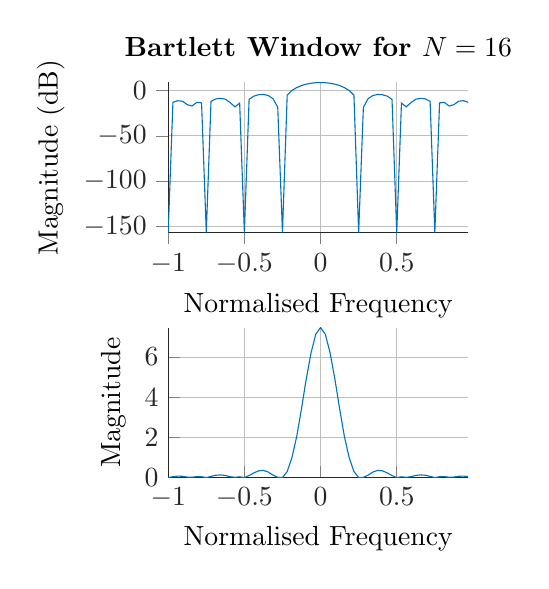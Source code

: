 % This file was created by matlab2tikz v0.4.7 (commit de21168db67fef7dc08f495c8f484b09a07aa02e) running on MATLAB 8.4.
% Copyright (c) 2008--2014, Nico Schlömer <nico.schloemer@gmail.com>
% All rights reserved.
% Minimal pgfplots version: 1.3
% 
% The latest updates can be retrieved from
%   http://www.mathworks.com/matlabcentral/fileexchange/22022-matlab2tikz
% where you can also make suggestions and rate matlab2tikz.
% 
%
% defining custom colors
\definecolor{mycolor1}{rgb}{0.0,0.447,0.741}%
%
\begin{tikzpicture}

\begin{axis}[%
width=1.5in,
height=0.75in,
scale only axis,
every outer x axis line/.append style={white!15!black},
every x tick label/.append style={font=\color{white!15!black}},
xmin=-1,
xmax=0.969,
xlabel={Normalised Frequency},
xmajorgrids,
every outer y axis line/.append style={white!15!black},
every y tick label/.append style={font=\color{white!15!black}},
tick align = outside,
ymin=-156.536,
ymax=8.731,
ylabel={Magnitude (dB)},
ymajorgrids,
name=plot1,
title style={font=\bfseries},
title={Bartlett Window for $N=16$},
axis x line*=bottom,
axis y line*=left
]
\addplot [color=mycolor1,solid,forget plot]
  table[row sep=crcr]{-1	-156.536\\
-0.969	-13.173\\
-0.938	-11.332\\
-0.906	-11.889\\
-0.875	-15.68\\
-0.844	-17.165\\
-0.812	-13.14\\
-0.781	-13.701\\
-0.75	-156.536\\
-0.719	-12.051\\
-0.688	-9.356\\
-0.656	-8.713\\
-0.625	-9.7\\
-0.594	-13.335\\
-0.562	-18.106\\
-0.531	-14.008\\
-0.5	-156.536\\
-0.469	-9.902\\
-0.438	-6.324\\
-0.406	-4.727\\
-0.375	-4.447\\
-0.344	-5.565\\
-0.312	-9.095\\
-0.281	-18.634\\
-0.25	-156.536\\
-0.219	-5.201\\
-0.188	-0.058\\
-0.156	3.147\\
-0.125	5.36\\
-0.094	6.909\\
-0.062	7.942\\
-0.031	8.537\\
0	8.731\\
0.031	8.537\\
0.062	7.942\\
0.094	6.909\\
0.125	5.36\\
0.156	3.147\\
0.188	-0.058\\
0.219	-5.201\\
0.25	-156.536\\
0.281	-18.634\\
0.312	-9.095\\
0.344	-5.565\\
0.375	-4.447\\
0.406	-4.727\\
0.438	-6.324\\
0.469	-9.902\\
0.5	-156.536\\
0.531	-14.008\\
0.562	-18.106\\
0.594	-13.335\\
0.625	-9.7\\
0.656	-8.713\\
0.688	-9.356\\
0.719	-12.051\\
0.75	-156.536\\
0.781	-13.701\\
0.812	-13.14\\
0.844	-17.165\\
0.875	-15.68\\
0.906	-11.889\\
0.938	-11.332\\
0.969	-13.173\\
};
\end{axis}

\begin{axis}[%
width=1.5in,
height=0.75in,
scale only axis,
every outer x axis line/.append style={white!15!black},
every x tick label/.append style={font=\color{white!15!black}},
xmin=-1,
xmax=0.969,
xlabel={Normalised Frequency},
xmajorgrids,
every outer y axis line/.append style={white!15!black},
every y tick label/.append style={font=\color{white!15!black}},
ymin=0,
ymax=7.467,
ylabel={Magnitude},
ymajorgrids,
at=(plot1.below south west),
anchor=above north west,
axis x line*=bottom,
axis y line*=left
]
\addplot [color=mycolor1,solid,forget plot]
  table[row sep=crcr]{-1	0\\
-0.969	0.048\\
-0.938	0.074\\
-0.906	0.065\\
-0.875	0.027\\
-0.844	0.019\\
-0.812	0.049\\
-0.781	0.043\\
-0.75	0\\
-0.719	0.062\\
-0.688	0.116\\
-0.656	0.134\\
-0.625	0.107\\
-0.594	0.046\\
-0.562	0.015\\
-0.531	0.04\\
-0.5	0\\
-0.469	0.102\\
-0.438	0.233\\
-0.406	0.337\\
-0.375	0.359\\
-0.344	0.278\\
-0.312	0.123\\
-0.281	0.014\\
-0.25	0\\
-0.219	0.302\\
-0.188	0.987\\
-0.156	2.064\\
-0.125	3.436\\
-0.094	4.908\\
-0.062	6.226\\
-0.031	7.14\\
0	7.467\\
0.031	7.14\\
0.062	6.226\\
0.094	4.908\\
0.125	3.436\\
0.156	2.064\\
0.188	0.987\\
0.219	0.302\\
0.25	0\\
0.281	0.014\\
0.312	0.123\\
0.344	0.278\\
0.375	0.359\\
0.406	0.337\\
0.438	0.233\\
0.469	0.102\\
0.5	0\\
0.531	0.04\\
0.562	0.015\\
0.594	0.046\\
0.625	0.107\\
0.656	0.134\\
0.688	0.116\\
0.719	0.062\\
0.75	0\\
0.781	0.043\\
0.812	0.049\\
0.844	0.019\\
0.875	0.027\\
0.906	0.065\\
0.938	0.074\\
0.969	0.048\\
};
\end{axis}
\end{tikzpicture}%